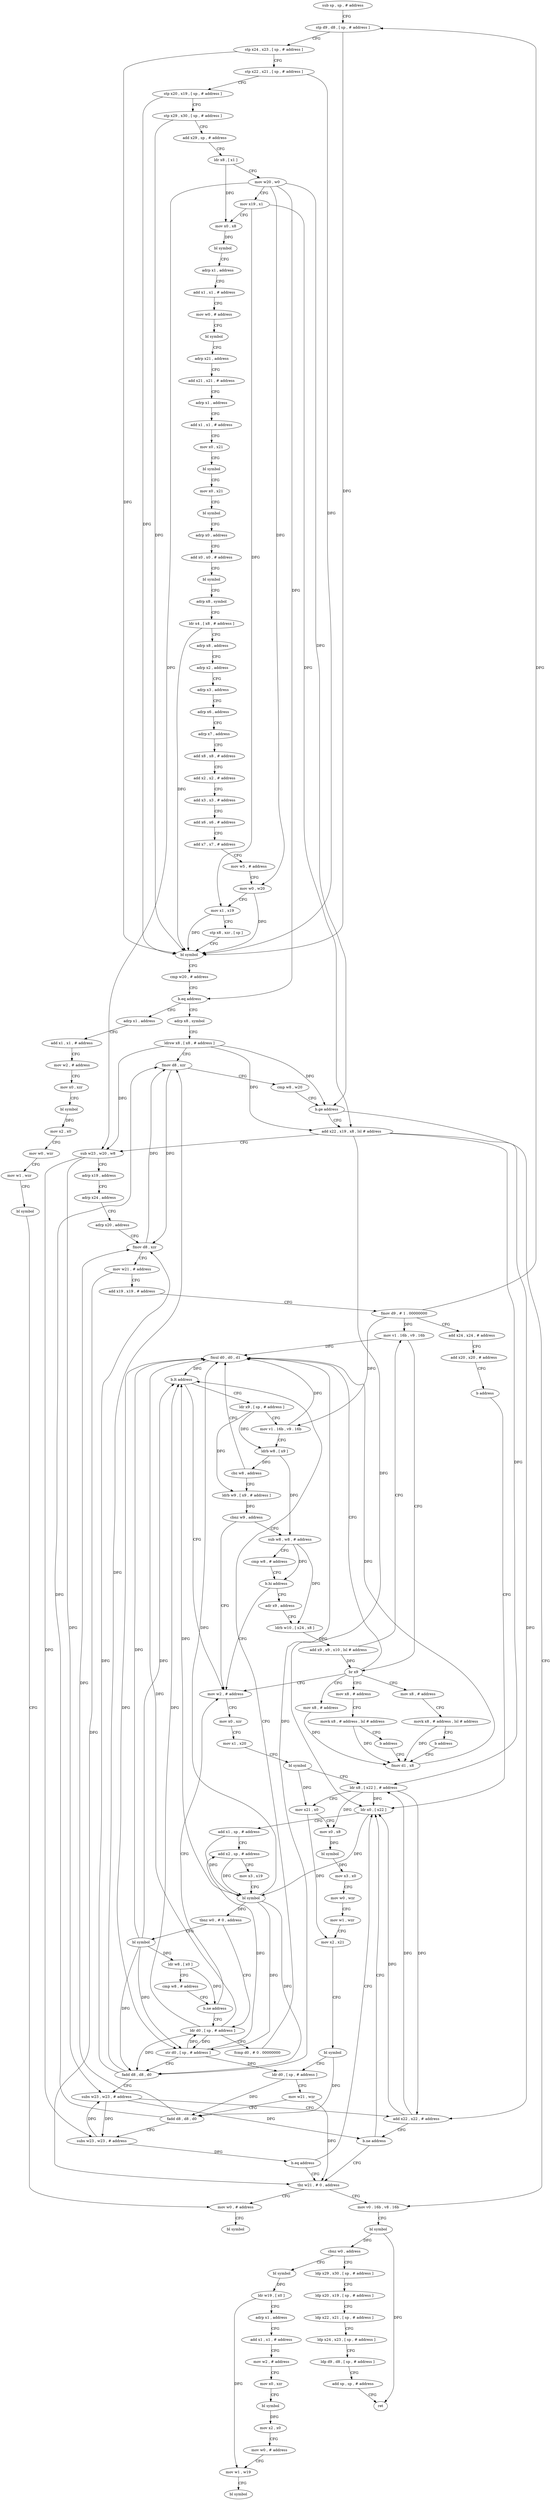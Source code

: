 digraph "func" {
"4200088" [label = "sub sp , sp , # address" ]
"4200092" [label = "stp d9 , d8 , [ sp , # address ]" ]
"4200096" [label = "stp x24 , x23 , [ sp , # address ]" ]
"4200100" [label = "stp x22 , x21 , [ sp , # address ]" ]
"4200104" [label = "stp x20 , x19 , [ sp , # address ]" ]
"4200108" [label = "stp x29 , x30 , [ sp , # address ]" ]
"4200112" [label = "add x29 , sp , # address" ]
"4200116" [label = "ldr x8 , [ x1 ]" ]
"4200120" [label = "mov w20 , w0" ]
"4200124" [label = "mov x19 , x1" ]
"4200128" [label = "mov x0 , x8" ]
"4200132" [label = "bl symbol" ]
"4200136" [label = "adrp x1 , address" ]
"4200140" [label = "add x1 , x1 , # address" ]
"4200144" [label = "mov w0 , # address" ]
"4200148" [label = "bl symbol" ]
"4200152" [label = "adrp x21 , address" ]
"4200156" [label = "add x21 , x21 , # address" ]
"4200160" [label = "adrp x1 , address" ]
"4200164" [label = "add x1 , x1 , # address" ]
"4200168" [label = "mov x0 , x21" ]
"4200172" [label = "bl symbol" ]
"4200176" [label = "mov x0 , x21" ]
"4200180" [label = "bl symbol" ]
"4200184" [label = "adrp x0 , address" ]
"4200188" [label = "add x0 , x0 , # address" ]
"4200192" [label = "bl symbol" ]
"4200196" [label = "adrp x8 , symbol" ]
"4200200" [label = "ldr x4 , [ x8 , # address ]" ]
"4200204" [label = "adrp x8 , address" ]
"4200208" [label = "adrp x2 , address" ]
"4200212" [label = "adrp x3 , address" ]
"4200216" [label = "adrp x6 , address" ]
"4200220" [label = "adrp x7 , address" ]
"4200224" [label = "add x8 , x8 , # address" ]
"4200228" [label = "add x2 , x2 , # address" ]
"4200232" [label = "add x3 , x3 , # address" ]
"4200236" [label = "add x6 , x6 , # address" ]
"4200240" [label = "add x7 , x7 , # address" ]
"4200244" [label = "mov w5 , # address" ]
"4200248" [label = "mov w0 , w20" ]
"4200252" [label = "mov x1 , x19" ]
"4200256" [label = "stp x8 , xzr , [ sp ]" ]
"4200260" [label = "bl symbol" ]
"4200264" [label = "cmp w20 , # address" ]
"4200268" [label = "b.eq address" ]
"4200620" [label = "adrp x1 , address" ]
"4200272" [label = "adrp x8 , symbol" ]
"4200624" [label = "add x1 , x1 , # address" ]
"4200628" [label = "mov w2 , # address" ]
"4200632" [label = "mov x0 , xzr" ]
"4200636" [label = "bl symbol" ]
"4200640" [label = "mov x2 , x0" ]
"4200644" [label = "mov w0 , wzr" ]
"4200648" [label = "mov w1 , wzr" ]
"4200652" [label = "bl symbol" ]
"4200656" [label = "mov w0 , # address" ]
"4200276" [label = "ldrsw x8 , [ x8 , # address ]" ]
"4200280" [label = "fmov d8 , xzr" ]
"4200284" [label = "cmp w8 , w20" ]
"4200288" [label = "b.ge address" ]
"4200580" [label = "mov v0 . 16b , v8 . 16b" ]
"4200292" [label = "add x22 , x19 , x8 , lsl # address" ]
"4200584" [label = "bl symbol" ]
"4200588" [label = "cbnz w0 , address" ]
"4200664" [label = "bl symbol" ]
"4200592" [label = "ldp x29 , x30 , [ sp , # address ]" ]
"4200296" [label = "sub w23 , w20 , w8" ]
"4200300" [label = "adrp x19 , address" ]
"4200304" [label = "adrp x24 , address" ]
"4200308" [label = "adrp x20 , address" ]
"4200312" [label = "fmov d8 , xzr" ]
"4200316" [label = "mov w21 , # address" ]
"4200320" [label = "add x19 , x19 , # address" ]
"4200324" [label = "fmov d9 , # 1 . 00000000" ]
"4200328" [label = "add x24 , x24 , # address" ]
"4200332" [label = "add x20 , x20 , # address" ]
"4200336" [label = "b address" ]
"4200412" [label = "ldr x0 , [ x22 ]" ]
"4200668" [label = "ldr w19 , [ x0 ]" ]
"4200672" [label = "adrp x1 , address" ]
"4200676" [label = "add x1 , x1 , # address" ]
"4200680" [label = "mov w2 , # address" ]
"4200684" [label = "mov x0 , xzr" ]
"4200688" [label = "bl symbol" ]
"4200692" [label = "mov x2 , x0" ]
"4200696" [label = "mov w0 , # address" ]
"4200700" [label = "mov w1 , w19" ]
"4200704" [label = "bl symbol" ]
"4200596" [label = "ldp x20 , x19 , [ sp , # address ]" ]
"4200600" [label = "ldp x22 , x21 , [ sp , # address ]" ]
"4200604" [label = "ldp x24 , x23 , [ sp , # address ]" ]
"4200608" [label = "ldp d9 , d8 , [ sp , # address ]" ]
"4200612" [label = "add sp , sp , # address" ]
"4200616" [label = "ret" ]
"4200416" [label = "add x1 , sp , # address" ]
"4200420" [label = "add x2 , sp , # address" ]
"4200424" [label = "mov x3 , x19" ]
"4200428" [label = "bl symbol" ]
"4200432" [label = "tbnz w0 , # 0 , address" ]
"4200452" [label = "ldr d0 , [ sp , # address ]" ]
"4200436" [label = "bl symbol" ]
"4200456" [label = "fcmp d0 , # 0 . 00000000" ]
"4200460" [label = "b.lt address" ]
"4200340" [label = "mov w2 , # address" ]
"4200464" [label = "ldr x9 , [ sp , # address ]" ]
"4200440" [label = "ldr w8 , [ x0 ]" ]
"4200444" [label = "cmp w8 , # address" ]
"4200448" [label = "b.ne address" ]
"4200344" [label = "mov x0 , xzr" ]
"4200348" [label = "mov x1 , x20" ]
"4200352" [label = "bl symbol" ]
"4200356" [label = "ldr x8 , [ x22 ] , # address" ]
"4200360" [label = "mov x21 , x0" ]
"4200364" [label = "mov x0 , x8" ]
"4200368" [label = "bl symbol" ]
"4200372" [label = "mov x3 , x0" ]
"4200376" [label = "mov w0 , wzr" ]
"4200380" [label = "mov w1 , wzr" ]
"4200384" [label = "mov x2 , x21" ]
"4200388" [label = "bl symbol" ]
"4200392" [label = "ldr d0 , [ sp , # address ]" ]
"4200396" [label = "mov w21 , wzr" ]
"4200400" [label = "fadd d8 , d8 , d0" ]
"4200404" [label = "subs w23 , w23 , # address" ]
"4200408" [label = "b.eq address" ]
"4200576" [label = "tbz w21 , # 0 , address" ]
"4200468" [label = "mov v1 . 16b , v9 . 16b" ]
"4200472" [label = "ldrb w8 , [ x9 ]" ]
"4200476" [label = "cbz w8 , address" ]
"4200552" [label = "fmul d0 , d0 , d1" ]
"4200480" [label = "ldrb w9 , [ x9 , # address ]" ]
"4200556" [label = "str d0 , [ sp , # address ]" ]
"4200560" [label = "fadd d8 , d8 , d0" ]
"4200564" [label = "subs w23 , w23 , # address" ]
"4200568" [label = "add x22 , x22 , # address" ]
"4200572" [label = "b.ne address" ]
"4200484" [label = "cbnz w9 , address" ]
"4200488" [label = "sub w8 , w8 , # address" ]
"4200660" [label = "bl symbol" ]
"4200492" [label = "cmp w8 , # address" ]
"4200496" [label = "b.hi address" ]
"4200500" [label = "adr x9 , address" ]
"4200504" [label = "ldrb w10 , [ x24 , x8 ]" ]
"4200508" [label = "add x9 , x9 , x10 , lsl # address" ]
"4200512" [label = "mov v1 . 16b , v9 . 16b" ]
"4200516" [label = "br x9" ]
"4200520" [label = "mov x8 , # address" ]
"4200532" [label = "mov x8 , # address" ]
"4200544" [label = "mov x8 , # address" ]
"4200524" [label = "movk x8 , # address , lsl # address" ]
"4200528" [label = "b address" ]
"4200548" [label = "fmov d1 , x8" ]
"4200536" [label = "movk x8 , # address , lsl # address" ]
"4200540" [label = "b address" ]
"4200088" -> "4200092" [ label = "CFG" ]
"4200092" -> "4200096" [ label = "CFG" ]
"4200092" -> "4200260" [ label = "DFG" ]
"4200096" -> "4200100" [ label = "CFG" ]
"4200096" -> "4200260" [ label = "DFG" ]
"4200100" -> "4200104" [ label = "CFG" ]
"4200100" -> "4200260" [ label = "DFG" ]
"4200104" -> "4200108" [ label = "CFG" ]
"4200104" -> "4200260" [ label = "DFG" ]
"4200108" -> "4200112" [ label = "CFG" ]
"4200108" -> "4200260" [ label = "DFG" ]
"4200112" -> "4200116" [ label = "CFG" ]
"4200116" -> "4200120" [ label = "CFG" ]
"4200116" -> "4200128" [ label = "DFG" ]
"4200120" -> "4200124" [ label = "CFG" ]
"4200120" -> "4200248" [ label = "DFG" ]
"4200120" -> "4200268" [ label = "DFG" ]
"4200120" -> "4200288" [ label = "DFG" ]
"4200120" -> "4200296" [ label = "DFG" ]
"4200124" -> "4200128" [ label = "CFG" ]
"4200124" -> "4200252" [ label = "DFG" ]
"4200124" -> "4200292" [ label = "DFG" ]
"4200128" -> "4200132" [ label = "DFG" ]
"4200132" -> "4200136" [ label = "CFG" ]
"4200136" -> "4200140" [ label = "CFG" ]
"4200140" -> "4200144" [ label = "CFG" ]
"4200144" -> "4200148" [ label = "CFG" ]
"4200148" -> "4200152" [ label = "CFG" ]
"4200152" -> "4200156" [ label = "CFG" ]
"4200156" -> "4200160" [ label = "CFG" ]
"4200160" -> "4200164" [ label = "CFG" ]
"4200164" -> "4200168" [ label = "CFG" ]
"4200168" -> "4200172" [ label = "CFG" ]
"4200172" -> "4200176" [ label = "CFG" ]
"4200176" -> "4200180" [ label = "CFG" ]
"4200180" -> "4200184" [ label = "CFG" ]
"4200184" -> "4200188" [ label = "CFG" ]
"4200188" -> "4200192" [ label = "CFG" ]
"4200192" -> "4200196" [ label = "CFG" ]
"4200196" -> "4200200" [ label = "CFG" ]
"4200200" -> "4200204" [ label = "CFG" ]
"4200200" -> "4200260" [ label = "DFG" ]
"4200204" -> "4200208" [ label = "CFG" ]
"4200208" -> "4200212" [ label = "CFG" ]
"4200212" -> "4200216" [ label = "CFG" ]
"4200216" -> "4200220" [ label = "CFG" ]
"4200220" -> "4200224" [ label = "CFG" ]
"4200224" -> "4200228" [ label = "CFG" ]
"4200228" -> "4200232" [ label = "CFG" ]
"4200232" -> "4200236" [ label = "CFG" ]
"4200236" -> "4200240" [ label = "CFG" ]
"4200240" -> "4200244" [ label = "CFG" ]
"4200244" -> "4200248" [ label = "CFG" ]
"4200248" -> "4200252" [ label = "CFG" ]
"4200248" -> "4200260" [ label = "DFG" ]
"4200252" -> "4200256" [ label = "CFG" ]
"4200252" -> "4200260" [ label = "DFG" ]
"4200256" -> "4200260" [ label = "CFG" ]
"4200260" -> "4200264" [ label = "CFG" ]
"4200264" -> "4200268" [ label = "CFG" ]
"4200268" -> "4200620" [ label = "CFG" ]
"4200268" -> "4200272" [ label = "CFG" ]
"4200620" -> "4200624" [ label = "CFG" ]
"4200272" -> "4200276" [ label = "CFG" ]
"4200624" -> "4200628" [ label = "CFG" ]
"4200628" -> "4200632" [ label = "CFG" ]
"4200632" -> "4200636" [ label = "CFG" ]
"4200636" -> "4200640" [ label = "DFG" ]
"4200640" -> "4200644" [ label = "CFG" ]
"4200644" -> "4200648" [ label = "CFG" ]
"4200648" -> "4200652" [ label = "CFG" ]
"4200652" -> "4200656" [ label = "CFG" ]
"4200656" -> "4200660" [ label = "CFG" ]
"4200276" -> "4200280" [ label = "CFG" ]
"4200276" -> "4200288" [ label = "DFG" ]
"4200276" -> "4200292" [ label = "DFG" ]
"4200276" -> "4200296" [ label = "DFG" ]
"4200280" -> "4200284" [ label = "CFG" ]
"4200280" -> "4200312" [ label = "DFG" ]
"4200284" -> "4200288" [ label = "CFG" ]
"4200288" -> "4200580" [ label = "CFG" ]
"4200288" -> "4200292" [ label = "CFG" ]
"4200580" -> "4200584" [ label = "CFG" ]
"4200292" -> "4200296" [ label = "CFG" ]
"4200292" -> "4200412" [ label = "DFG" ]
"4200292" -> "4200356" [ label = "DFG" ]
"4200292" -> "4200568" [ label = "DFG" ]
"4200584" -> "4200588" [ label = "DFG" ]
"4200584" -> "4200616" [ label = "DFG" ]
"4200588" -> "4200664" [ label = "CFG" ]
"4200588" -> "4200592" [ label = "CFG" ]
"4200664" -> "4200668" [ label = "DFG" ]
"4200592" -> "4200596" [ label = "CFG" ]
"4200296" -> "4200300" [ label = "CFG" ]
"4200296" -> "4200404" [ label = "DFG" ]
"4200296" -> "4200564" [ label = "DFG" ]
"4200300" -> "4200304" [ label = "CFG" ]
"4200304" -> "4200308" [ label = "CFG" ]
"4200308" -> "4200312" [ label = "CFG" ]
"4200312" -> "4200316" [ label = "CFG" ]
"4200312" -> "4200280" [ label = "DFG" ]
"4200316" -> "4200320" [ label = "CFG" ]
"4200316" -> "4200576" [ label = "DFG" ]
"4200320" -> "4200324" [ label = "CFG" ]
"4200324" -> "4200328" [ label = "CFG" ]
"4200324" -> "4200092" [ label = "DFG" ]
"4200324" -> "4200468" [ label = "DFG" ]
"4200324" -> "4200512" [ label = "DFG" ]
"4200328" -> "4200332" [ label = "CFG" ]
"4200332" -> "4200336" [ label = "CFG" ]
"4200336" -> "4200412" [ label = "CFG" ]
"4200412" -> "4200416" [ label = "CFG" ]
"4200412" -> "4200428" [ label = "DFG" ]
"4200668" -> "4200672" [ label = "CFG" ]
"4200668" -> "4200700" [ label = "DFG" ]
"4200672" -> "4200676" [ label = "CFG" ]
"4200676" -> "4200680" [ label = "CFG" ]
"4200680" -> "4200684" [ label = "CFG" ]
"4200684" -> "4200688" [ label = "CFG" ]
"4200688" -> "4200692" [ label = "DFG" ]
"4200692" -> "4200696" [ label = "CFG" ]
"4200696" -> "4200700" [ label = "CFG" ]
"4200700" -> "4200704" [ label = "CFG" ]
"4200596" -> "4200600" [ label = "CFG" ]
"4200600" -> "4200604" [ label = "CFG" ]
"4200604" -> "4200608" [ label = "CFG" ]
"4200608" -> "4200612" [ label = "CFG" ]
"4200612" -> "4200616" [ label = "CFG" ]
"4200416" -> "4200420" [ label = "CFG" ]
"4200416" -> "4200428" [ label = "DFG" ]
"4200420" -> "4200424" [ label = "CFG" ]
"4200420" -> "4200428" [ label = "DFG" ]
"4200424" -> "4200428" [ label = "CFG" ]
"4200428" -> "4200432" [ label = "DFG" ]
"4200428" -> "4200460" [ label = "DFG" ]
"4200428" -> "4200552" [ label = "DFG" ]
"4200428" -> "4200556" [ label = "DFG" ]
"4200428" -> "4200560" [ label = "DFG" ]
"4200432" -> "4200452" [ label = "CFG" ]
"4200432" -> "4200436" [ label = "CFG" ]
"4200452" -> "4200456" [ label = "CFG" ]
"4200452" -> "4200460" [ label = "DFG" ]
"4200452" -> "4200552" [ label = "DFG" ]
"4200452" -> "4200556" [ label = "DFG" ]
"4200452" -> "4200560" [ label = "DFG" ]
"4200436" -> "4200440" [ label = "DFG" ]
"4200436" -> "4200460" [ label = "DFG" ]
"4200436" -> "4200552" [ label = "DFG" ]
"4200436" -> "4200556" [ label = "DFG" ]
"4200436" -> "4200560" [ label = "DFG" ]
"4200456" -> "4200460" [ label = "CFG" ]
"4200460" -> "4200340" [ label = "CFG" ]
"4200460" -> "4200464" [ label = "CFG" ]
"4200340" -> "4200344" [ label = "CFG" ]
"4200464" -> "4200468" [ label = "CFG" ]
"4200464" -> "4200472" [ label = "DFG" ]
"4200464" -> "4200480" [ label = "DFG" ]
"4200440" -> "4200444" [ label = "CFG" ]
"4200440" -> "4200448" [ label = "DFG" ]
"4200444" -> "4200448" [ label = "CFG" ]
"4200448" -> "4200340" [ label = "CFG" ]
"4200448" -> "4200452" [ label = "CFG" ]
"4200344" -> "4200348" [ label = "CFG" ]
"4200348" -> "4200352" [ label = "CFG" ]
"4200352" -> "4200356" [ label = "CFG" ]
"4200352" -> "4200360" [ label = "DFG" ]
"4200356" -> "4200360" [ label = "CFG" ]
"4200356" -> "4200412" [ label = "DFG" ]
"4200356" -> "4200364" [ label = "DFG" ]
"4200356" -> "4200568" [ label = "DFG" ]
"4200360" -> "4200364" [ label = "CFG" ]
"4200360" -> "4200384" [ label = "DFG" ]
"4200364" -> "4200368" [ label = "DFG" ]
"4200368" -> "4200372" [ label = "DFG" ]
"4200372" -> "4200376" [ label = "CFG" ]
"4200376" -> "4200380" [ label = "CFG" ]
"4200380" -> "4200384" [ label = "CFG" ]
"4200384" -> "4200388" [ label = "CFG" ]
"4200388" -> "4200392" [ label = "CFG" ]
"4200388" -> "4200400" [ label = "DFG" ]
"4200392" -> "4200396" [ label = "CFG" ]
"4200392" -> "4200400" [ label = "DFG" ]
"4200396" -> "4200400" [ label = "CFG" ]
"4200396" -> "4200576" [ label = "DFG" ]
"4200400" -> "4200404" [ label = "CFG" ]
"4200400" -> "4200280" [ label = "DFG" ]
"4200400" -> "4200312" [ label = "DFG" ]
"4200404" -> "4200408" [ label = "DFG" ]
"4200404" -> "4200564" [ label = "DFG" ]
"4200408" -> "4200576" [ label = "CFG" ]
"4200408" -> "4200412" [ label = "CFG" ]
"4200576" -> "4200656" [ label = "CFG" ]
"4200576" -> "4200580" [ label = "CFG" ]
"4200468" -> "4200472" [ label = "CFG" ]
"4200468" -> "4200552" [ label = "DFG" ]
"4200472" -> "4200476" [ label = "DFG" ]
"4200472" -> "4200488" [ label = "DFG" ]
"4200476" -> "4200552" [ label = "CFG" ]
"4200476" -> "4200480" [ label = "CFG" ]
"4200552" -> "4200556" [ label = "DFG" ]
"4200552" -> "4200460" [ label = "DFG" ]
"4200552" -> "4200560" [ label = "DFG" ]
"4200480" -> "4200484" [ label = "DFG" ]
"4200556" -> "4200560" [ label = "CFG" ]
"4200556" -> "4200420" [ label = "DFG" ]
"4200556" -> "4200452" [ label = "DFG" ]
"4200556" -> "4200392" [ label = "DFG" ]
"4200560" -> "4200564" [ label = "CFG" ]
"4200560" -> "4200280" [ label = "DFG" ]
"4200560" -> "4200312" [ label = "DFG" ]
"4200564" -> "4200568" [ label = "CFG" ]
"4200564" -> "4200404" [ label = "DFG" ]
"4200564" -> "4200572" [ label = "DFG" ]
"4200568" -> "4200572" [ label = "CFG" ]
"4200568" -> "4200412" [ label = "DFG" ]
"4200568" -> "4200356" [ label = "DFG" ]
"4200572" -> "4200412" [ label = "CFG" ]
"4200572" -> "4200576" [ label = "CFG" ]
"4200484" -> "4200340" [ label = "CFG" ]
"4200484" -> "4200488" [ label = "CFG" ]
"4200488" -> "4200492" [ label = "CFG" ]
"4200488" -> "4200496" [ label = "DFG" ]
"4200488" -> "4200504" [ label = "DFG" ]
"4200492" -> "4200496" [ label = "CFG" ]
"4200496" -> "4200340" [ label = "CFG" ]
"4200496" -> "4200500" [ label = "CFG" ]
"4200500" -> "4200504" [ label = "CFG" ]
"4200504" -> "4200508" [ label = "DFG" ]
"4200508" -> "4200512" [ label = "CFG" ]
"4200508" -> "4200516" [ label = "DFG" ]
"4200512" -> "4200516" [ label = "CFG" ]
"4200512" -> "4200552" [ label = "DFG" ]
"4200516" -> "4200340" [ label = "CFG" ]
"4200516" -> "4200520" [ label = "CFG" ]
"4200516" -> "4200532" [ label = "CFG" ]
"4200516" -> "4200544" [ label = "CFG" ]
"4200516" -> "4200552" [ label = "CFG" ]
"4200520" -> "4200524" [ label = "CFG" ]
"4200532" -> "4200536" [ label = "CFG" ]
"4200544" -> "4200548" [ label = "DFG" ]
"4200524" -> "4200528" [ label = "CFG" ]
"4200524" -> "4200548" [ label = "DFG" ]
"4200528" -> "4200548" [ label = "CFG" ]
"4200548" -> "4200552" [ label = "DFG" ]
"4200536" -> "4200540" [ label = "CFG" ]
"4200536" -> "4200548" [ label = "DFG" ]
"4200540" -> "4200548" [ label = "CFG" ]
}
